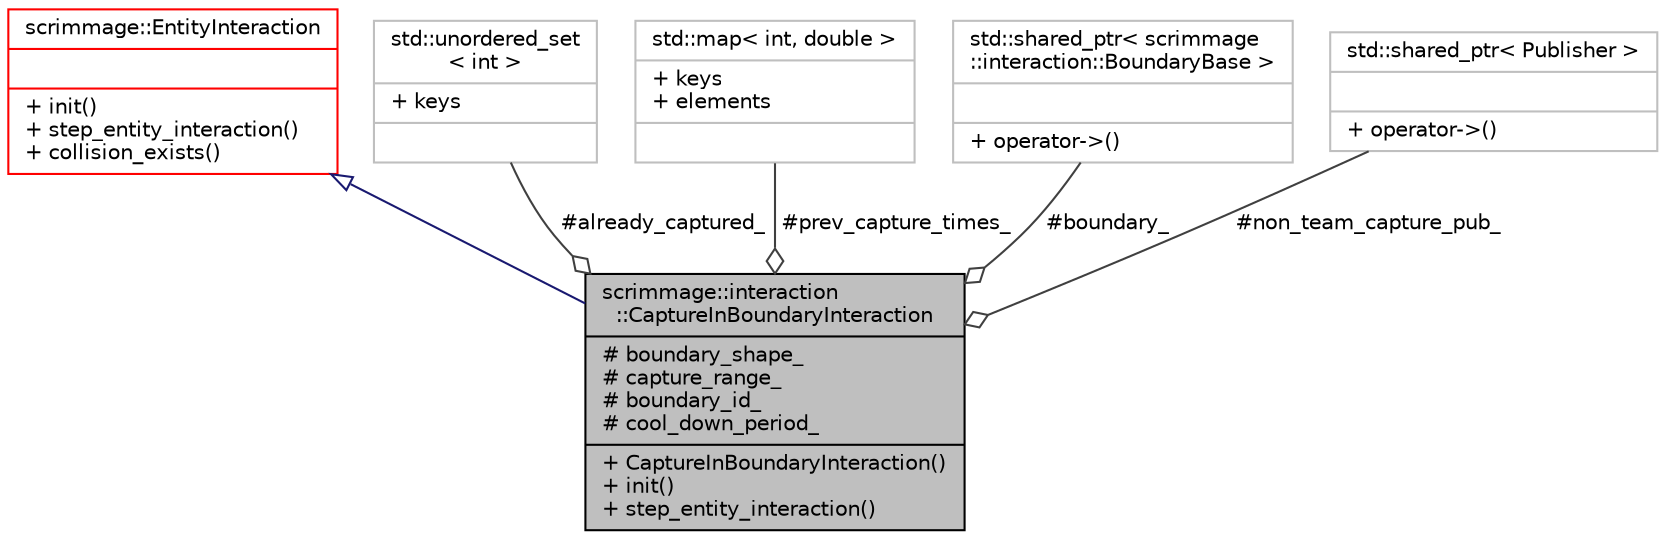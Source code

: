 digraph "scrimmage::interaction::CaptureInBoundaryInteraction"
{
 // LATEX_PDF_SIZE
  edge [fontname="Helvetica",fontsize="10",labelfontname="Helvetica",labelfontsize="10"];
  node [fontname="Helvetica",fontsize="10",shape=record];
  Node1 [label="{scrimmage::interaction\l::CaptureInBoundaryInteraction\n|# boundary_shape_\l# capture_range_\l# boundary_id_\l# cool_down_period_\l|+ CaptureInBoundaryInteraction()\l+ init()\l+ step_entity_interaction()\l}",height=0.2,width=0.4,color="black", fillcolor="grey75", style="filled", fontcolor="black",tooltip=" "];
  Node2 -> Node1 [dir="back",color="midnightblue",fontsize="10",style="solid",arrowtail="onormal",fontname="Helvetica"];
  Node2 [label="{scrimmage::EntityInteraction\n||+ init()\l+ step_entity_interaction()\l+ collision_exists()\l}",height=0.2,width=0.4,color="red", fillcolor="white", style="filled",URL="$classscrimmage_1_1EntityInteraction.html",tooltip=" "];
  Node93 -> Node1 [color="grey25",fontsize="10",style="solid",label=" #already_captured_" ,arrowhead="odiamond",fontname="Helvetica"];
  Node93 [label="{std::unordered_set\l\< int \>\n|+ keys\l|}",height=0.2,width=0.4,color="grey75", fillcolor="white", style="filled",tooltip=" "];
  Node95 -> Node1 [color="grey25",fontsize="10",style="solid",label=" #prev_capture_times_" ,arrowhead="odiamond",fontname="Helvetica"];
  Node95 [label="{std::map\< int, double \>\n|+ keys\l+ elements\l|}",height=0.2,width=0.4,color="grey75", fillcolor="white", style="filled",tooltip=" "];
  Node96 -> Node1 [color="grey25",fontsize="10",style="solid",label=" #boundary_" ,arrowhead="odiamond",fontname="Helvetica"];
  Node96 [label="{std::shared_ptr\< scrimmage\l::interaction::BoundaryBase \>\n||+ operator-\>()\l}",height=0.2,width=0.4,color="grey75", fillcolor="white", style="filled",tooltip=" "];
  Node100 -> Node1 [color="grey25",fontsize="10",style="solid",label=" #non_team_capture_pub_" ,arrowhead="odiamond",fontname="Helvetica"];
  Node100 [label="{std::shared_ptr\< Publisher \>\n||+ operator-\>()\l}",height=0.2,width=0.4,color="grey75", fillcolor="white", style="filled",tooltip=" "];
}
